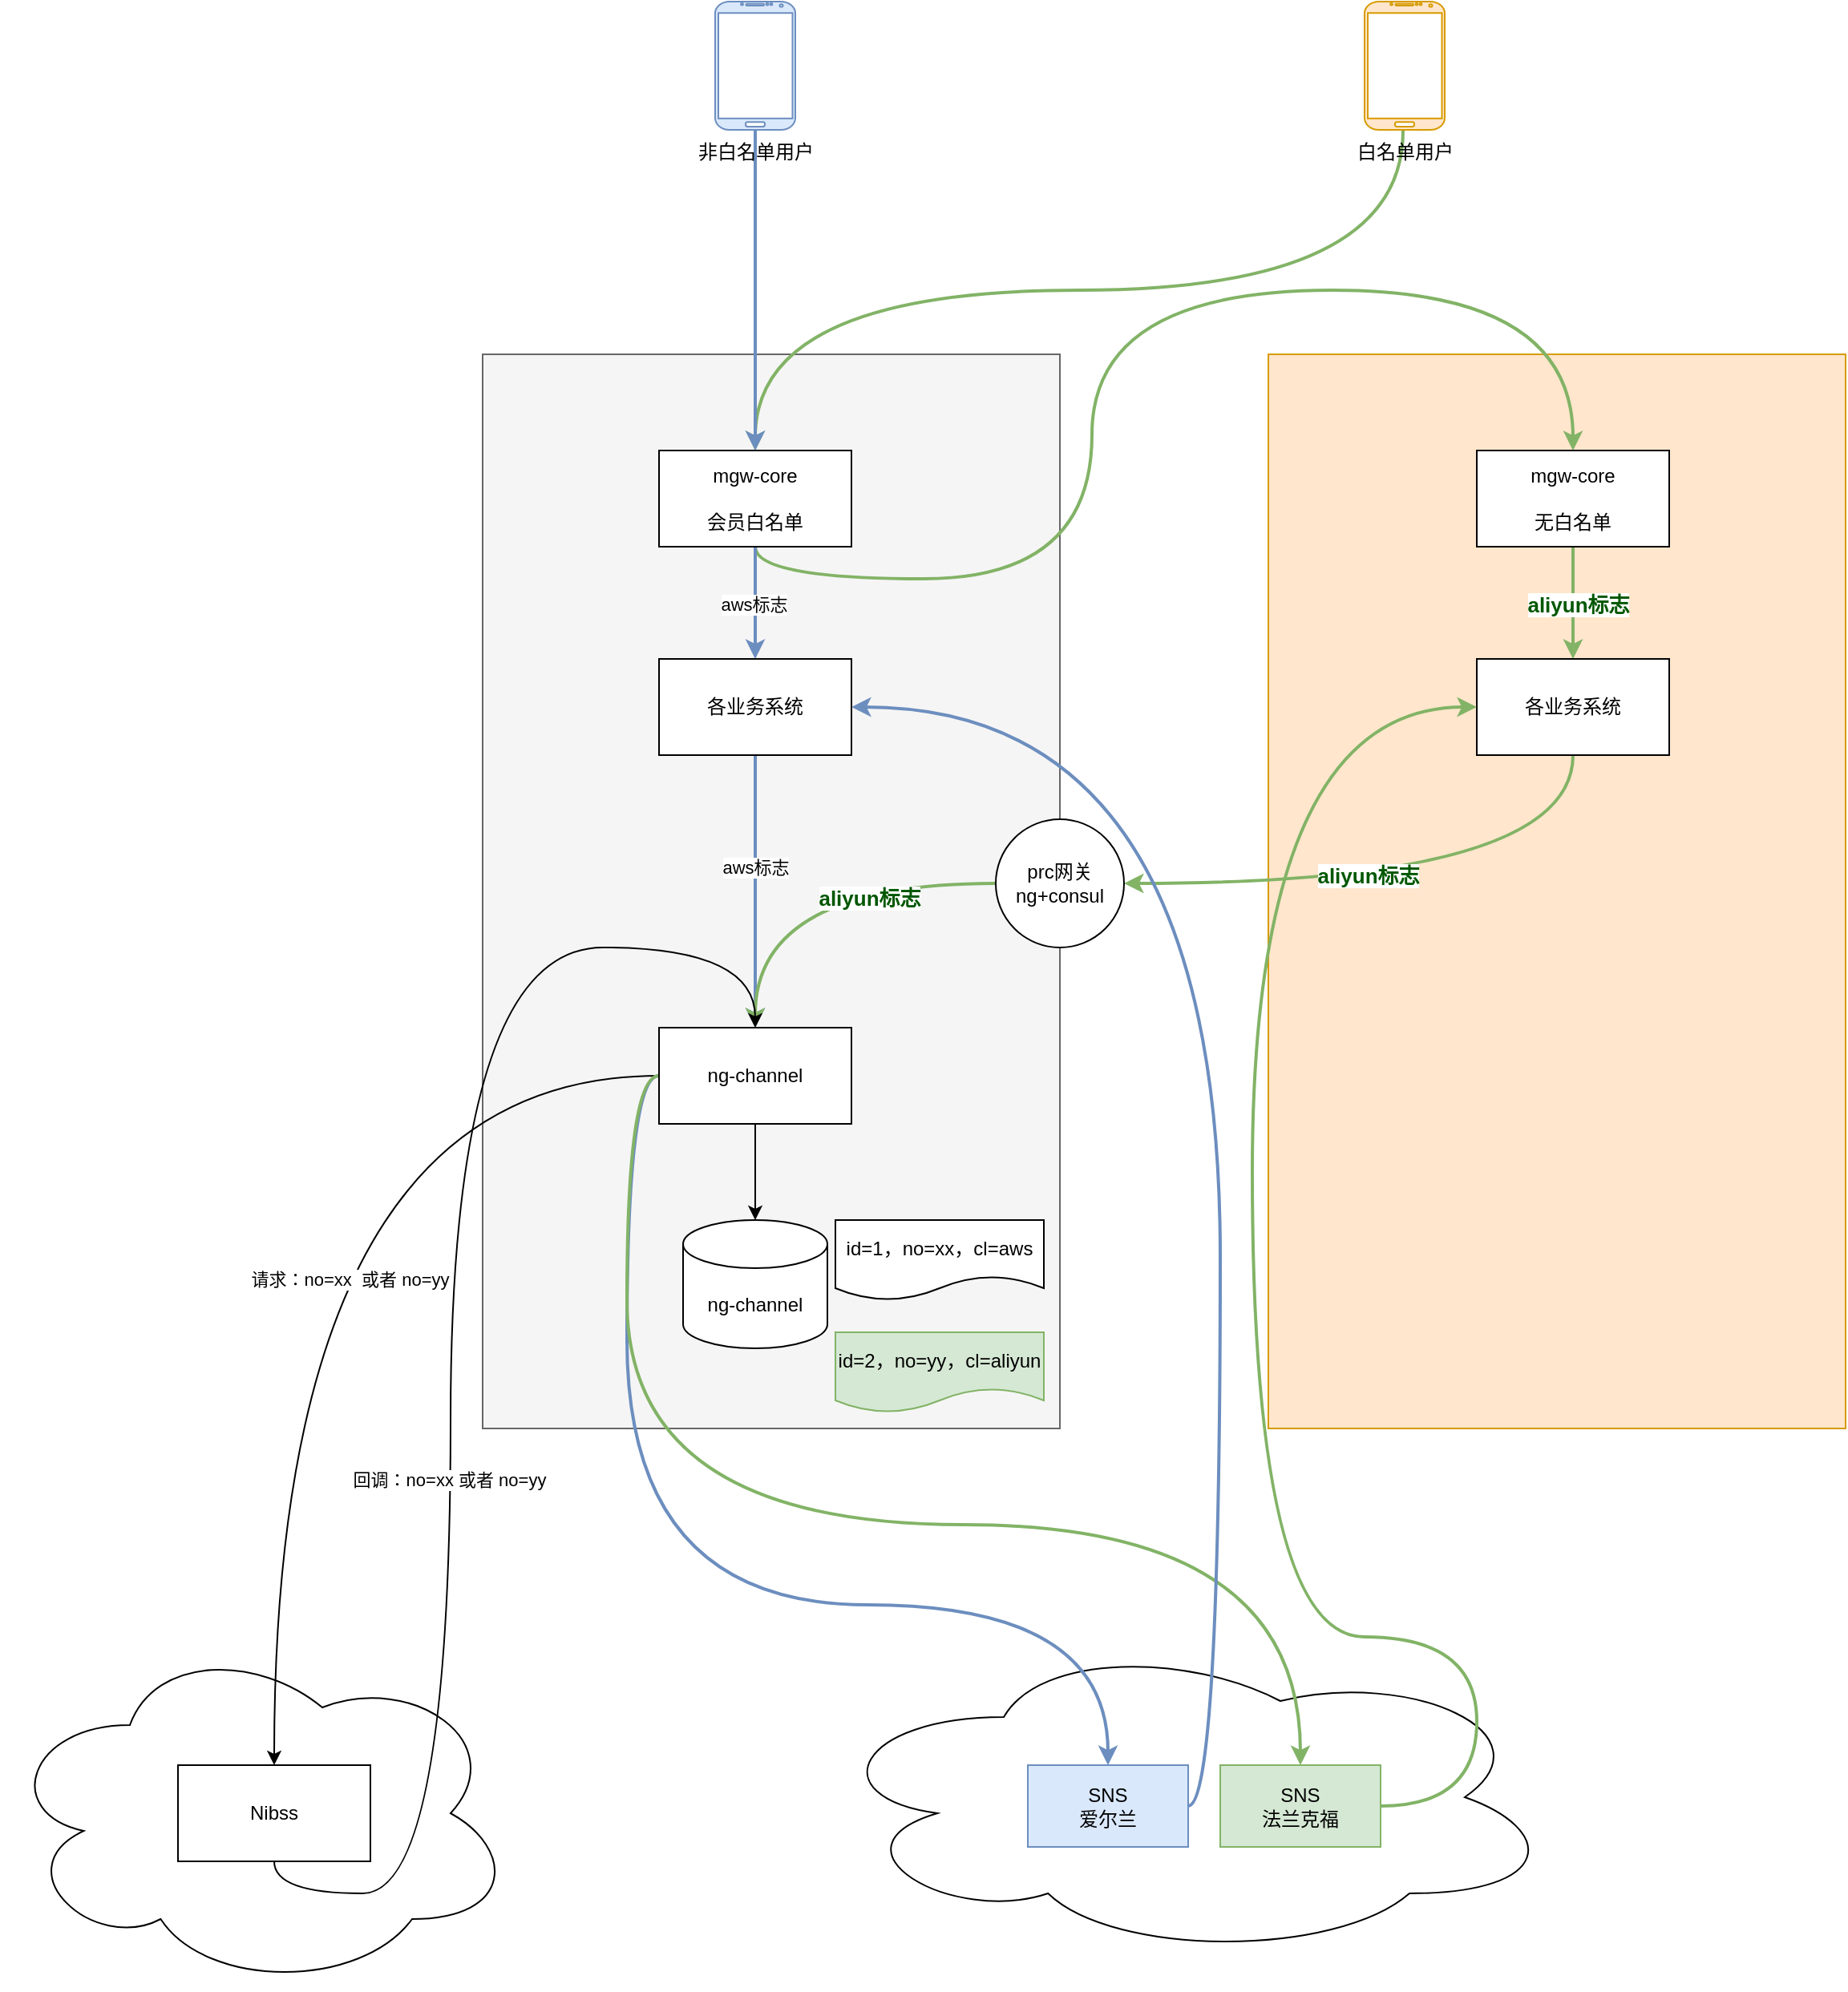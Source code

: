 <mxfile version="20.4.0" type="github">
  <diagram id="aO1gsIgiVoshPTAXAsny" name="第 1 页">
    <mxGraphModel dx="2125" dy="834" grid="1" gridSize="10" guides="1" tooltips="1" connect="1" arrows="1" fold="1" page="1" pageScale="1" pageWidth="827" pageHeight="1169" math="0" shadow="0">
      <root>
        <mxCell id="0" />
        <mxCell id="1" parent="0" />
        <mxCell id="lXyrdjqoIO1akCfHZl6s-1" value="" style="rounded=0;whiteSpace=wrap;html=1;fillColor=#f5f5f5;fontColor=#333333;strokeColor=#666666;" vertex="1" parent="1">
          <mxGeometry x="40" y="240" width="360" height="670" as="geometry" />
        </mxCell>
        <mxCell id="lXyrdjqoIO1akCfHZl6s-2" value="" style="rounded=0;whiteSpace=wrap;html=1;fillColor=#ffe6cc;strokeColor=#d79b00;" vertex="1" parent="1">
          <mxGeometry x="530" y="240" width="360" height="670" as="geometry" />
        </mxCell>
        <mxCell id="lXyrdjqoIO1akCfHZl6s-7" style="edgeStyle=orthogonalEdgeStyle;curved=1;rounded=0;orthogonalLoop=1;jettySize=auto;html=1;entryX=0.5;entryY=0;entryDx=0;entryDy=0;exitX=0.48;exitY=1.006;exitDx=0;exitDy=0;exitPerimeter=0;fillColor=#d5e8d4;strokeColor=#82b366;strokeWidth=2;" edge="1" parent="1" source="lXyrdjqoIO1akCfHZl6s-3" target="lXyrdjqoIO1akCfHZl6s-5">
          <mxGeometry relative="1" as="geometry" />
        </mxCell>
        <mxCell id="lXyrdjqoIO1akCfHZl6s-3" value="白名单用户" style="verticalLabelPosition=bottom;verticalAlign=top;html=1;shadow=0;dashed=0;strokeWidth=1;shape=mxgraph.android.phone2;strokeColor=#d79b00;fillColor=#ffe6cc;" vertex="1" parent="1">
          <mxGeometry x="590" y="20" width="50" height="80" as="geometry" />
        </mxCell>
        <mxCell id="lXyrdjqoIO1akCfHZl6s-6" style="edgeStyle=orthogonalEdgeStyle;rounded=0;orthogonalLoop=1;jettySize=auto;html=1;entryX=0.5;entryY=0;entryDx=0;entryDy=0;curved=1;fillColor=#dae8fc;strokeColor=#6c8ebf;strokeWidth=2;" edge="1" parent="1" source="lXyrdjqoIO1akCfHZl6s-4" target="lXyrdjqoIO1akCfHZl6s-5">
          <mxGeometry relative="1" as="geometry" />
        </mxCell>
        <mxCell id="lXyrdjqoIO1akCfHZl6s-4" value="非白名单用户" style="verticalLabelPosition=bottom;verticalAlign=top;html=1;shadow=0;dashed=0;strokeWidth=1;shape=mxgraph.android.phone2;strokeColor=#6c8ebf;fillColor=#dae8fc;" vertex="1" parent="1">
          <mxGeometry x="185" y="20" width="50" height="80" as="geometry" />
        </mxCell>
        <mxCell id="lXyrdjqoIO1akCfHZl6s-9" style="edgeStyle=orthogonalEdgeStyle;curved=1;rounded=0;orthogonalLoop=1;jettySize=auto;html=1;entryX=0.5;entryY=0;entryDx=0;entryDy=0;exitX=0.5;exitY=1;exitDx=0;exitDy=0;fillColor=#d5e8d4;strokeColor=#82b366;strokeWidth=2;" edge="1" parent="1" source="lXyrdjqoIO1akCfHZl6s-5" target="lXyrdjqoIO1akCfHZl6s-8">
          <mxGeometry relative="1" as="geometry">
            <Array as="points">
              <mxPoint x="210" y="380" />
              <mxPoint x="420" y="380" />
              <mxPoint x="420" y="200" />
              <mxPoint x="720" y="200" />
            </Array>
          </mxGeometry>
        </mxCell>
        <mxCell id="lXyrdjqoIO1akCfHZl6s-12" style="edgeStyle=orthogonalEdgeStyle;curved=1;rounded=0;orthogonalLoop=1;jettySize=auto;html=1;entryX=0.5;entryY=0;entryDx=0;entryDy=0;fillColor=#dae8fc;strokeColor=#6c8ebf;strokeWidth=2;" edge="1" parent="1" source="lXyrdjqoIO1akCfHZl6s-5" target="lXyrdjqoIO1akCfHZl6s-10">
          <mxGeometry relative="1" as="geometry" />
        </mxCell>
        <mxCell id="lXyrdjqoIO1akCfHZl6s-13" value="aws标志" style="edgeLabel;html=1;align=center;verticalAlign=middle;resizable=0;points=[];" vertex="1" connectable="0" parent="lXyrdjqoIO1akCfHZl6s-12">
          <mxGeometry x="0.014" y="-1" relative="1" as="geometry">
            <mxPoint as="offset" />
          </mxGeometry>
        </mxCell>
        <mxCell id="lXyrdjqoIO1akCfHZl6s-5" value="mgw-core&lt;br&gt;&lt;br&gt;会员白名单" style="rounded=0;whiteSpace=wrap;html=1;" vertex="1" parent="1">
          <mxGeometry x="150" y="300" width="120" height="60" as="geometry" />
        </mxCell>
        <mxCell id="lXyrdjqoIO1akCfHZl6s-14" style="edgeStyle=orthogonalEdgeStyle;curved=1;rounded=0;orthogonalLoop=1;jettySize=auto;html=1;entryX=0.5;entryY=0;entryDx=0;entryDy=0;fillColor=#d5e8d4;strokeColor=#82b366;strokeWidth=2;" edge="1" parent="1" source="lXyrdjqoIO1akCfHZl6s-8" target="lXyrdjqoIO1akCfHZl6s-11">
          <mxGeometry relative="1" as="geometry" />
        </mxCell>
        <mxCell id="lXyrdjqoIO1akCfHZl6s-15" value="aliyun标志" style="edgeLabel;html=1;align=center;verticalAlign=middle;resizable=0;points=[];fontColor=#005700;fontStyle=1;fontSize=13;" vertex="1" connectable="0" parent="lXyrdjqoIO1akCfHZl6s-14">
          <mxGeometry x="-0.014" y="3" relative="1" as="geometry">
            <mxPoint y="1" as="offset" />
          </mxGeometry>
        </mxCell>
        <mxCell id="lXyrdjqoIO1akCfHZl6s-8" value="mgw-core&lt;br&gt;&lt;br&gt;无白名单" style="rounded=0;whiteSpace=wrap;html=1;" vertex="1" parent="1">
          <mxGeometry x="660" y="300" width="120" height="60" as="geometry" />
        </mxCell>
        <mxCell id="lXyrdjqoIO1akCfHZl6s-19" style="edgeStyle=orthogonalEdgeStyle;curved=1;rounded=0;orthogonalLoop=1;jettySize=auto;html=1;entryX=0.5;entryY=0;entryDx=0;entryDy=0;fillColor=#dae8fc;strokeColor=#6c8ebf;strokeWidth=2;" edge="1" parent="1" source="lXyrdjqoIO1akCfHZl6s-10" target="lXyrdjqoIO1akCfHZl6s-18">
          <mxGeometry relative="1" as="geometry" />
        </mxCell>
        <mxCell id="lXyrdjqoIO1akCfHZl6s-20" value="aws标志" style="edgeLabel;html=1;align=center;verticalAlign=middle;resizable=0;points=[];" vertex="1" connectable="0" parent="lXyrdjqoIO1akCfHZl6s-19">
          <mxGeometry x="-0.189" relative="1" as="geometry">
            <mxPoint y="1" as="offset" />
          </mxGeometry>
        </mxCell>
        <mxCell id="lXyrdjqoIO1akCfHZl6s-10" value="各业务系统" style="rounded=0;whiteSpace=wrap;html=1;" vertex="1" parent="1">
          <mxGeometry x="150" y="430" width="120" height="60" as="geometry" />
        </mxCell>
        <mxCell id="lXyrdjqoIO1akCfHZl6s-24" style="edgeStyle=orthogonalEdgeStyle;curved=1;rounded=0;orthogonalLoop=1;jettySize=auto;html=1;entryX=1;entryY=0.5;entryDx=0;entryDy=0;exitX=0.5;exitY=1;exitDx=0;exitDy=0;fillColor=#d5e8d4;strokeColor=#82b366;strokeWidth=2;" edge="1" parent="1" source="lXyrdjqoIO1akCfHZl6s-11" target="lXyrdjqoIO1akCfHZl6s-22">
          <mxGeometry relative="1" as="geometry" />
        </mxCell>
        <mxCell id="lXyrdjqoIO1akCfHZl6s-27" value="aliyun标志" style="edgeLabel;html=1;align=center;verticalAlign=middle;resizable=0;points=[];fontColor=#005700;fontStyle=1;fontSize=13;" vertex="1" connectable="0" parent="lXyrdjqoIO1akCfHZl6s-24">
          <mxGeometry x="0.156" y="-5" relative="1" as="geometry">
            <mxPoint as="offset" />
          </mxGeometry>
        </mxCell>
        <mxCell id="lXyrdjqoIO1akCfHZl6s-11" value="各业务系统" style="rounded=0;whiteSpace=wrap;html=1;" vertex="1" parent="1">
          <mxGeometry x="660" y="430" width="120" height="60" as="geometry" />
        </mxCell>
        <mxCell id="lXyrdjqoIO1akCfHZl6s-16" value="" style="ellipse;shape=cloud;whiteSpace=wrap;html=1;" vertex="1" parent="1">
          <mxGeometry x="-260" y="1040" width="320" height="220" as="geometry" />
        </mxCell>
        <mxCell id="lXyrdjqoIO1akCfHZl6s-17" value="" style="ellipse;shape=cloud;whiteSpace=wrap;html=1;" vertex="1" parent="1">
          <mxGeometry x="250" y="1040" width="460" height="200" as="geometry" />
        </mxCell>
        <mxCell id="lXyrdjqoIO1akCfHZl6s-23" style="edgeStyle=orthogonalEdgeStyle;curved=1;rounded=0;orthogonalLoop=1;jettySize=auto;html=1;entryX=0.5;entryY=0;entryDx=0;entryDy=0;entryPerimeter=0;" edge="1" parent="1" source="lXyrdjqoIO1akCfHZl6s-18" target="lXyrdjqoIO1akCfHZl6s-21">
          <mxGeometry relative="1" as="geometry" />
        </mxCell>
        <mxCell id="lXyrdjqoIO1akCfHZl6s-32" style="edgeStyle=orthogonalEdgeStyle;curved=1;rounded=0;orthogonalLoop=1;jettySize=auto;html=1;entryX=0.5;entryY=0;entryDx=0;entryDy=0;" edge="1" parent="1" source="lXyrdjqoIO1akCfHZl6s-18" target="lXyrdjqoIO1akCfHZl6s-31">
          <mxGeometry relative="1" as="geometry" />
        </mxCell>
        <mxCell id="lXyrdjqoIO1akCfHZl6s-36" value="请求：no=xx&amp;nbsp; 或者 no=yy" style="edgeLabel;html=1;align=center;verticalAlign=middle;resizable=0;points=[];" vertex="1" connectable="0" parent="lXyrdjqoIO1akCfHZl6s-32">
          <mxGeometry x="0.091" y="47" relative="1" as="geometry">
            <mxPoint y="1" as="offset" />
          </mxGeometry>
        </mxCell>
        <mxCell id="lXyrdjqoIO1akCfHZl6s-33" style="edgeStyle=orthogonalEdgeStyle;curved=1;rounded=0;orthogonalLoop=1;jettySize=auto;html=1;entryX=0.5;entryY=0;entryDx=0;entryDy=0;exitX=0;exitY=0.5;exitDx=0;exitDy=0;fillColor=#dae8fc;strokeColor=#6c8ebf;strokeWidth=2;" edge="1" parent="1" source="lXyrdjqoIO1akCfHZl6s-18" target="lXyrdjqoIO1akCfHZl6s-34">
          <mxGeometry relative="1" as="geometry">
            <Array as="points">
              <mxPoint x="130" y="690" />
              <mxPoint x="130" y="1020" />
              <mxPoint x="430" y="1020" />
            </Array>
          </mxGeometry>
        </mxCell>
        <mxCell id="lXyrdjqoIO1akCfHZl6s-39" style="edgeStyle=orthogonalEdgeStyle;curved=1;rounded=0;orthogonalLoop=1;jettySize=auto;html=1;entryX=0.5;entryY=0;entryDx=0;entryDy=0;exitX=0;exitY=0.5;exitDx=0;exitDy=0;fillColor=#d5e8d4;strokeColor=#82b366;strokeWidth=2;" edge="1" parent="1" source="lXyrdjqoIO1akCfHZl6s-18" target="lXyrdjqoIO1akCfHZl6s-35">
          <mxGeometry relative="1" as="geometry">
            <Array as="points">
              <mxPoint x="130" y="690" />
              <mxPoint x="130" y="970" />
              <mxPoint x="550" y="970" />
            </Array>
          </mxGeometry>
        </mxCell>
        <mxCell id="lXyrdjqoIO1akCfHZl6s-18" value="ng-channel" style="rounded=0;whiteSpace=wrap;html=1;" vertex="1" parent="1">
          <mxGeometry x="150" y="660" width="120" height="60" as="geometry" />
        </mxCell>
        <mxCell id="lXyrdjqoIO1akCfHZl6s-21" value="ng-channel" style="shape=cylinder3;whiteSpace=wrap;html=1;boundedLbl=1;backgroundOutline=1;size=15;" vertex="1" parent="1">
          <mxGeometry x="165" y="780" width="90" height="80" as="geometry" />
        </mxCell>
        <mxCell id="lXyrdjqoIO1akCfHZl6s-25" style="edgeStyle=orthogonalEdgeStyle;curved=1;rounded=0;orthogonalLoop=1;jettySize=auto;html=1;entryX=0.5;entryY=0;entryDx=0;entryDy=0;fillColor=#d5e8d4;strokeColor=#82b366;strokeWidth=2;" edge="1" parent="1" source="lXyrdjqoIO1akCfHZl6s-22" target="lXyrdjqoIO1akCfHZl6s-18">
          <mxGeometry relative="1" as="geometry" />
        </mxCell>
        <mxCell id="lXyrdjqoIO1akCfHZl6s-28" value="aliyun标志" style="edgeLabel;html=1;align=center;verticalAlign=middle;resizable=0;points=[];fontColor=#005700;fontStyle=1;fontSize=13;" vertex="1" connectable="0" parent="lXyrdjqoIO1akCfHZl6s-25">
          <mxGeometry x="-0.342" y="9" relative="1" as="geometry">
            <mxPoint as="offset" />
          </mxGeometry>
        </mxCell>
        <mxCell id="lXyrdjqoIO1akCfHZl6s-22" value="prc网关&lt;br&gt;ng+consul" style="ellipse;whiteSpace=wrap;html=1;aspect=fixed;" vertex="1" parent="1">
          <mxGeometry x="360" y="530" width="80" height="80" as="geometry" />
        </mxCell>
        <mxCell id="lXyrdjqoIO1akCfHZl6s-29" value="id=1，no=xx，cl=aws" style="shape=document;whiteSpace=wrap;html=1;boundedLbl=1;" vertex="1" parent="1">
          <mxGeometry x="260" y="780" width="130" height="50" as="geometry" />
        </mxCell>
        <mxCell id="lXyrdjqoIO1akCfHZl6s-30" value="id=2，no=yy，cl=aliyun" style="shape=document;whiteSpace=wrap;html=1;boundedLbl=1;fillColor=#d5e8d4;strokeColor=#82b366;" vertex="1" parent="1">
          <mxGeometry x="260" y="850" width="130" height="50" as="geometry" />
        </mxCell>
        <mxCell id="lXyrdjqoIO1akCfHZl6s-37" style="edgeStyle=orthogonalEdgeStyle;curved=1;rounded=0;orthogonalLoop=1;jettySize=auto;html=1;entryX=0.5;entryY=0;entryDx=0;entryDy=0;exitX=0.5;exitY=1;exitDx=0;exitDy=0;" edge="1" parent="1" source="lXyrdjqoIO1akCfHZl6s-31" target="lXyrdjqoIO1akCfHZl6s-18">
          <mxGeometry relative="1" as="geometry">
            <Array as="points">
              <mxPoint x="-90" y="1200" />
              <mxPoint x="20" y="1200" />
              <mxPoint x="20" y="610" />
              <mxPoint x="210" y="610" />
            </Array>
          </mxGeometry>
        </mxCell>
        <mxCell id="lXyrdjqoIO1akCfHZl6s-38" value="回调：no=xx 或者 no=yy" style="edgeLabel;html=1;align=center;verticalAlign=middle;resizable=0;points=[];" vertex="1" connectable="0" parent="lXyrdjqoIO1akCfHZl6s-37">
          <mxGeometry x="-0.189" y="1" relative="1" as="geometry">
            <mxPoint y="1" as="offset" />
          </mxGeometry>
        </mxCell>
        <mxCell id="lXyrdjqoIO1akCfHZl6s-31" value="Nibss" style="rounded=0;whiteSpace=wrap;html=1;" vertex="1" parent="1">
          <mxGeometry x="-150" y="1120" width="120" height="60" as="geometry" />
        </mxCell>
        <mxCell id="lXyrdjqoIO1akCfHZl6s-42" style="edgeStyle=orthogonalEdgeStyle;curved=1;rounded=0;orthogonalLoop=1;jettySize=auto;html=1;entryX=1;entryY=0.5;entryDx=0;entryDy=0;exitX=1;exitY=0.5;exitDx=0;exitDy=0;fillColor=#dae8fc;strokeColor=#6c8ebf;strokeWidth=2;" edge="1" parent="1" source="lXyrdjqoIO1akCfHZl6s-34" target="lXyrdjqoIO1akCfHZl6s-10">
          <mxGeometry relative="1" as="geometry" />
        </mxCell>
        <mxCell id="lXyrdjqoIO1akCfHZl6s-34" value="SNS&lt;br&gt;爱尔兰" style="rounded=0;whiteSpace=wrap;html=1;fillColor=#dae8fc;strokeColor=#6c8ebf;" vertex="1" parent="1">
          <mxGeometry x="380" y="1120" width="100" height="51" as="geometry" />
        </mxCell>
        <mxCell id="lXyrdjqoIO1akCfHZl6s-41" style="edgeStyle=orthogonalEdgeStyle;curved=1;rounded=0;orthogonalLoop=1;jettySize=auto;html=1;entryX=0;entryY=0.5;entryDx=0;entryDy=0;exitX=1;exitY=0.5;exitDx=0;exitDy=0;fillColor=#d5e8d4;strokeColor=#82b366;strokeWidth=2;" edge="1" parent="1" source="lXyrdjqoIO1akCfHZl6s-35" target="lXyrdjqoIO1akCfHZl6s-11">
          <mxGeometry relative="1" as="geometry">
            <Array as="points">
              <mxPoint x="660" y="1146" />
              <mxPoint x="660" y="1040" />
              <mxPoint x="520" y="1040" />
              <mxPoint x="520" y="460" />
            </Array>
          </mxGeometry>
        </mxCell>
        <mxCell id="lXyrdjqoIO1akCfHZl6s-35" value="SNS&lt;br&gt;法兰克福" style="rounded=0;whiteSpace=wrap;html=1;fillColor=#d5e8d4;strokeColor=#82b366;" vertex="1" parent="1">
          <mxGeometry x="500" y="1120" width="100" height="51" as="geometry" />
        </mxCell>
      </root>
    </mxGraphModel>
  </diagram>
</mxfile>
